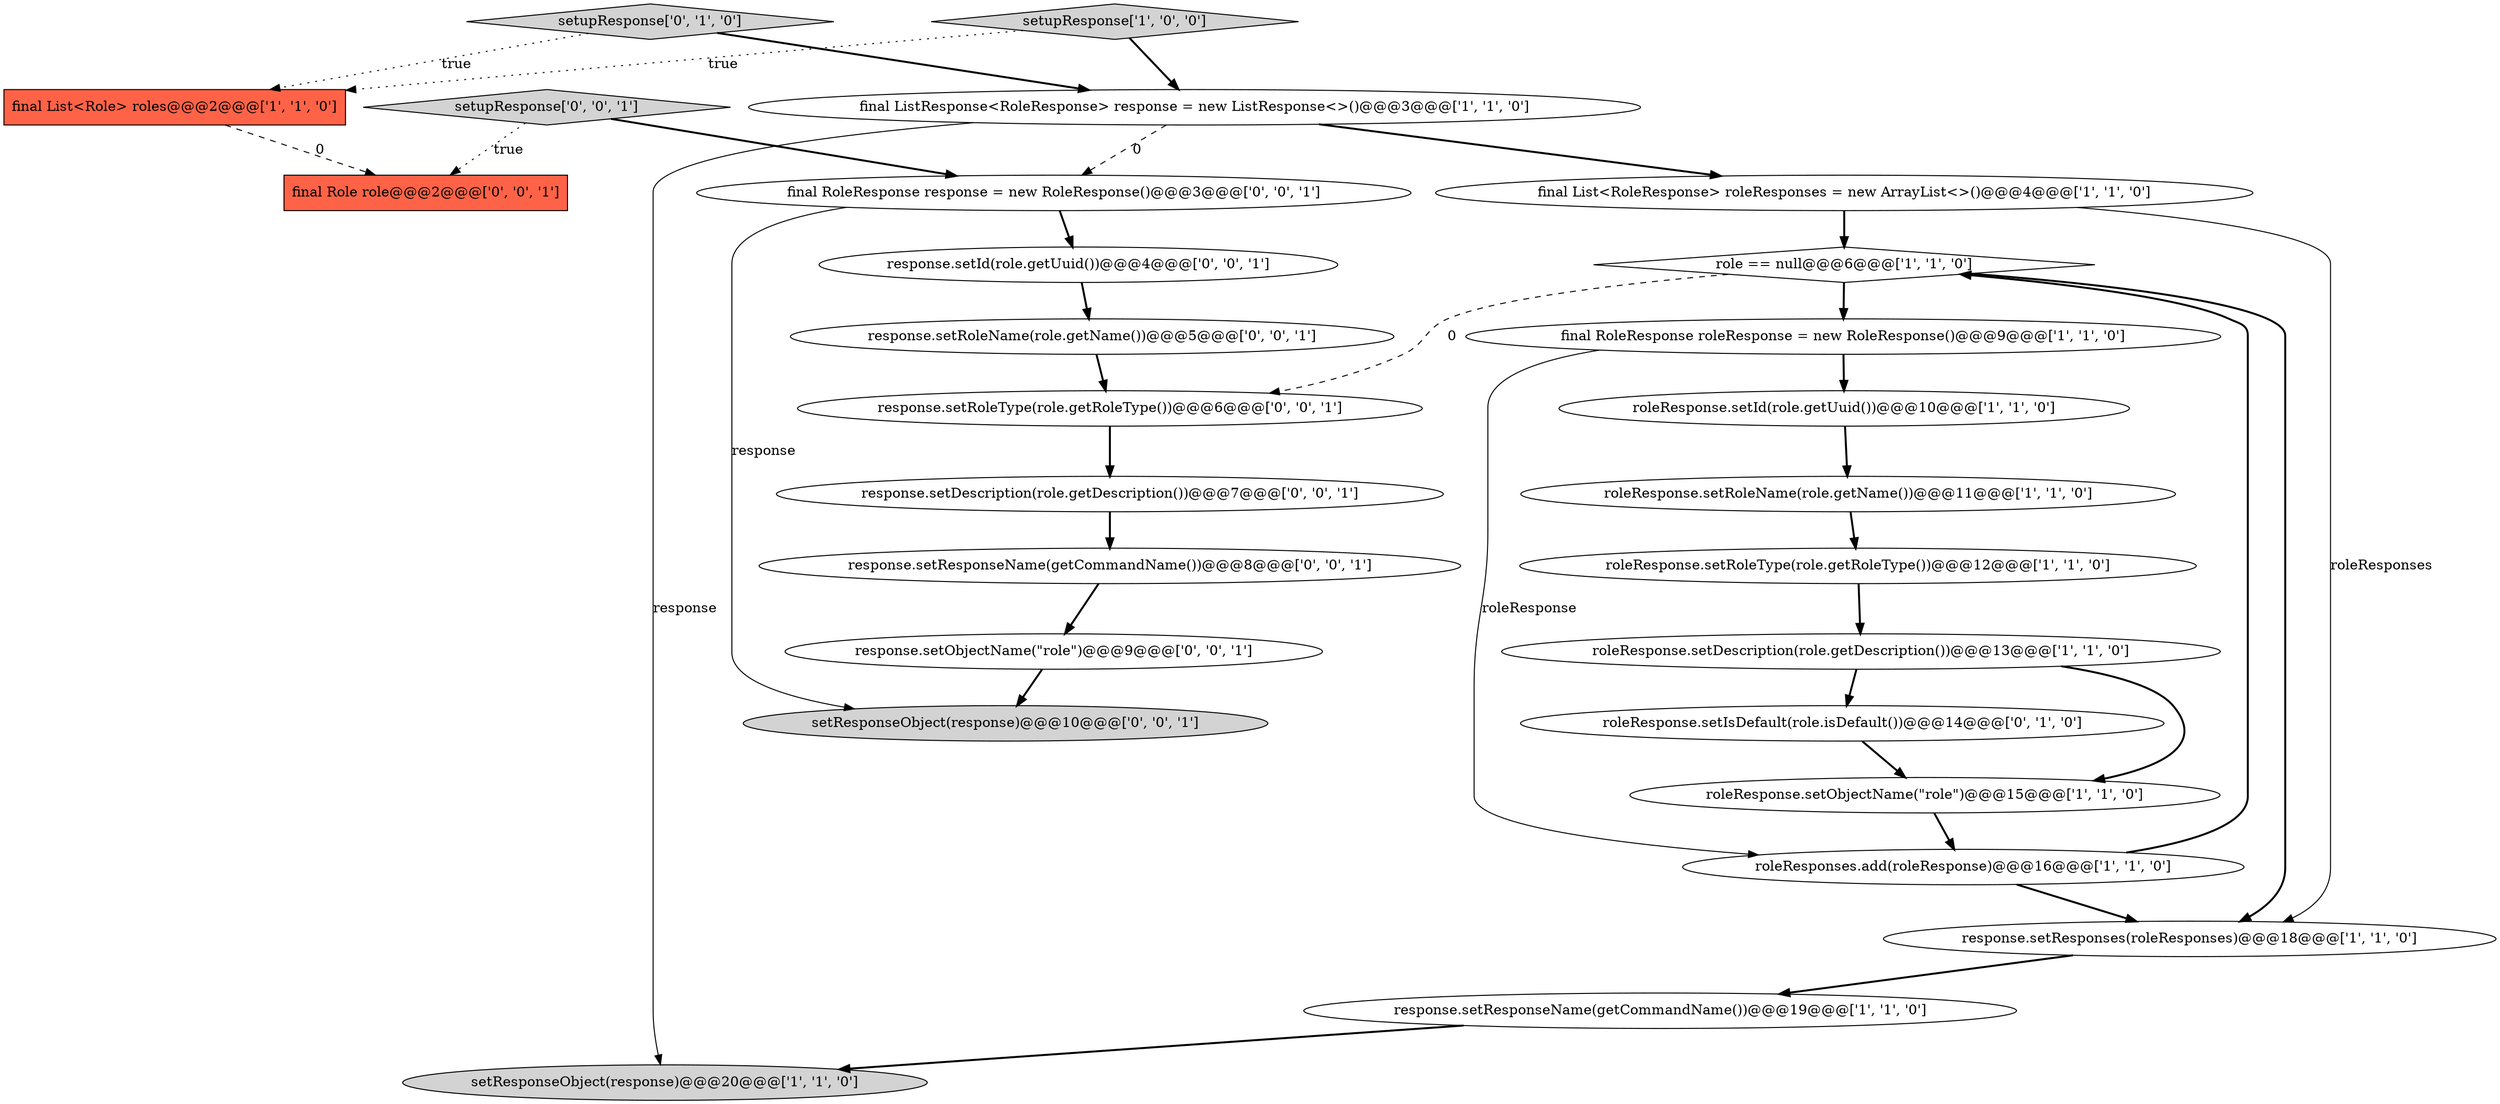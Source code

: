 digraph {
9 [style = filled, label = "setResponseObject(response)@@@20@@@['1', '1', '0']", fillcolor = lightgray, shape = ellipse image = "AAA0AAABBB1BBB"];
21 [style = filled, label = "final RoleResponse response = new RoleResponse()@@@3@@@['0', '0', '1']", fillcolor = white, shape = ellipse image = "AAA0AAABBB3BBB"];
26 [style = filled, label = "final Role role@@@2@@@['0', '0', '1']", fillcolor = tomato, shape = box image = "AAA0AAABBB3BBB"];
24 [style = filled, label = "setResponseObject(response)@@@10@@@['0', '0', '1']", fillcolor = lightgray, shape = ellipse image = "AAA0AAABBB3BBB"];
19 [style = filled, label = "response.setObjectName(\"role\")@@@9@@@['0', '0', '1']", fillcolor = white, shape = ellipse image = "AAA0AAABBB3BBB"];
20 [style = filled, label = "setupResponse['0', '0', '1']", fillcolor = lightgray, shape = diamond image = "AAA0AAABBB3BBB"];
23 [style = filled, label = "response.setId(role.getUuid())@@@4@@@['0', '0', '1']", fillcolor = white, shape = ellipse image = "AAA0AAABBB3BBB"];
17 [style = filled, label = "response.setResponseName(getCommandName())@@@8@@@['0', '0', '1']", fillcolor = white, shape = ellipse image = "AAA0AAABBB3BBB"];
11 [style = filled, label = "roleResponse.setId(role.getUuid())@@@10@@@['1', '1', '0']", fillcolor = white, shape = ellipse image = "AAA0AAABBB1BBB"];
6 [style = filled, label = "final List<RoleResponse> roleResponses = new ArrayList<>()@@@4@@@['1', '1', '0']", fillcolor = white, shape = ellipse image = "AAA0AAABBB1BBB"];
25 [style = filled, label = "response.setRoleType(role.getRoleType())@@@6@@@['0', '0', '1']", fillcolor = white, shape = ellipse image = "AAA0AAABBB3BBB"];
13 [style = filled, label = "response.setResponses(roleResponses)@@@18@@@['1', '1', '0']", fillcolor = white, shape = ellipse image = "AAA0AAABBB1BBB"];
18 [style = filled, label = "response.setRoleName(role.getName())@@@5@@@['0', '0', '1']", fillcolor = white, shape = ellipse image = "AAA0AAABBB3BBB"];
15 [style = filled, label = "roleResponse.setIsDefault(role.isDefault())@@@14@@@['0', '1', '0']", fillcolor = white, shape = ellipse image = "AAA1AAABBB2BBB"];
22 [style = filled, label = "response.setDescription(role.getDescription())@@@7@@@['0', '0', '1']", fillcolor = white, shape = ellipse image = "AAA0AAABBB3BBB"];
7 [style = filled, label = "role == null@@@6@@@['1', '1', '0']", fillcolor = white, shape = diamond image = "AAA0AAABBB1BBB"];
3 [style = filled, label = "roleResponses.add(roleResponse)@@@16@@@['1', '1', '0']", fillcolor = white, shape = ellipse image = "AAA0AAABBB1BBB"];
16 [style = filled, label = "setupResponse['0', '1', '0']", fillcolor = lightgray, shape = diamond image = "AAA0AAABBB2BBB"];
5 [style = filled, label = "final ListResponse<RoleResponse> response = new ListResponse<>()@@@3@@@['1', '1', '0']", fillcolor = white, shape = ellipse image = "AAA0AAABBB1BBB"];
4 [style = filled, label = "roleResponse.setDescription(role.getDescription())@@@13@@@['1', '1', '0']", fillcolor = white, shape = ellipse image = "AAA0AAABBB1BBB"];
10 [style = filled, label = "setupResponse['1', '0', '0']", fillcolor = lightgray, shape = diamond image = "AAA0AAABBB1BBB"];
2 [style = filled, label = "roleResponse.setRoleType(role.getRoleType())@@@12@@@['1', '1', '0']", fillcolor = white, shape = ellipse image = "AAA0AAABBB1BBB"];
1 [style = filled, label = "roleResponse.setRoleName(role.getName())@@@11@@@['1', '1', '0']", fillcolor = white, shape = ellipse image = "AAA0AAABBB1BBB"];
14 [style = filled, label = "response.setResponseName(getCommandName())@@@19@@@['1', '1', '0']", fillcolor = white, shape = ellipse image = "AAA0AAABBB1BBB"];
0 [style = filled, label = "final List<Role> roles@@@2@@@['1', '1', '0']", fillcolor = tomato, shape = box image = "AAA0AAABBB1BBB"];
12 [style = filled, label = "roleResponse.setObjectName(\"role\")@@@15@@@['1', '1', '0']", fillcolor = white, shape = ellipse image = "AAA0AAABBB1BBB"];
8 [style = filled, label = "final RoleResponse roleResponse = new RoleResponse()@@@9@@@['1', '1', '0']", fillcolor = white, shape = ellipse image = "AAA0AAABBB1BBB"];
20->26 [style = dotted, label="true"];
0->26 [style = dashed, label="0"];
7->8 [style = bold, label=""];
2->4 [style = bold, label=""];
15->12 [style = bold, label=""];
17->19 [style = bold, label=""];
18->25 [style = bold, label=""];
11->1 [style = bold, label=""];
14->9 [style = bold, label=""];
19->24 [style = bold, label=""];
22->17 [style = bold, label=""];
10->0 [style = dotted, label="true"];
7->25 [style = dashed, label="0"];
3->7 [style = bold, label=""];
3->13 [style = bold, label=""];
6->13 [style = solid, label="roleResponses"];
7->13 [style = bold, label=""];
20->21 [style = bold, label=""];
8->11 [style = bold, label=""];
16->0 [style = dotted, label="true"];
12->3 [style = bold, label=""];
21->24 [style = solid, label="response"];
5->21 [style = dashed, label="0"];
4->12 [style = bold, label=""];
5->9 [style = solid, label="response"];
23->18 [style = bold, label=""];
16->5 [style = bold, label=""];
6->7 [style = bold, label=""];
13->14 [style = bold, label=""];
4->15 [style = bold, label=""];
21->23 [style = bold, label=""];
25->22 [style = bold, label=""];
1->2 [style = bold, label=""];
10->5 [style = bold, label=""];
8->3 [style = solid, label="roleResponse"];
5->6 [style = bold, label=""];
}
